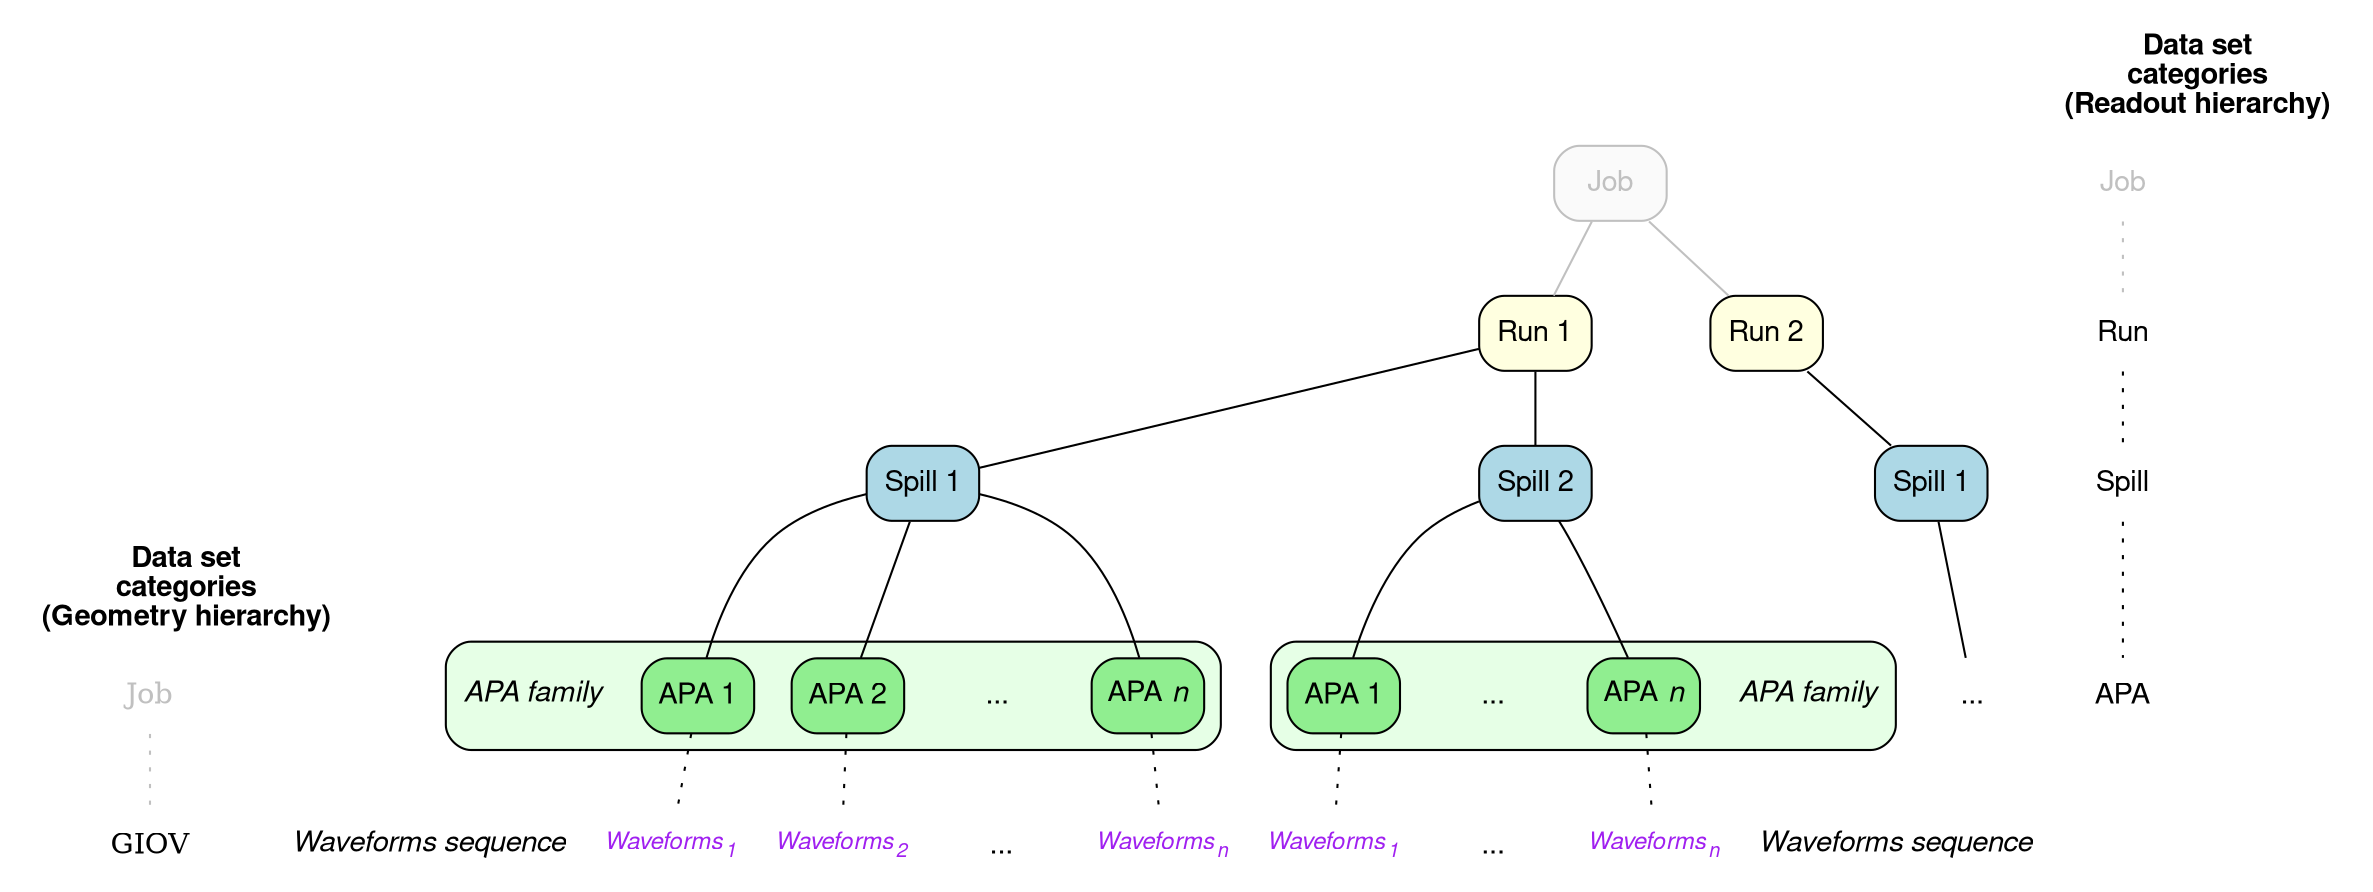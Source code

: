 digraph {
  fontname="Helvetica,Arial"
  edge [arrowhead="none"]
  node [shape="plaintext" style="rounded" margin="0"]

  // cluster_giov_categories at the top for leftmost placement
  subgraph cluster_giov_categories {
     label=<<b>Data set<br/>categories<br/>(Geometry hierarchy)</b>>
     color=none
     job_category_2 [label=<Job> fontcolor="gray"]
     giov_category [label=<GIOV>]
     job_category_2 -> giov_category [style="dotted" color="gray"]
  }

  node [shape="plaintext" fontname="Helvetica,Arial"]
  node [shape="box" style="filled,rounded"]
  job [label=<Job> fillcolor="gray98" fontcolor="gray" color="gray"]
  run1 [label=<Run 1> fillcolor="lightyellow"]
  run2 [label=<Run 2> fillcolor="lightyellow"]
  spill1 [label=<Spill 1> fillcolor="lightblue"]
  spill2 [label=<Spill 2> fillcolor="lightblue"]
  spill3 [label=<Spill 1> fillcolor="lightblue"]
  apa3 [label="..." shape="plaintext" margin=0 style="rounded"]
  job -> {run1 run2} [color=gray]
  run1 -> {spill1 spill2}
  run2 -> spill3
  spill3 -> apa3

  node [style="rounded,filled" fillcolor="lightgreen"]
  subgraph cluster_apa_family_1 {
     style="filled,rounded"
     fillcolor="#e6ffe6"
     family_label_1 [label=<<i>APA family</i>> shape="plaintext" margin=0 style="rounded"]
     apa11 [label=<APA 1>]
     apa12 [label=<APA 2>]
     apa1Dots [label="..." shape="plaintext" margin=0 style="rounded"]
     apa1N [label=<APA <i>n</i>>]
  }
  spill1 -> family_label_1 [style=invis]
  spill1 -> apa11
  spill1 -> apa12
  spill1 -> apa1Dots [style=invis]
  spill1 -> apa1N

  subgraph cluster_apa_family_2 {
     style="filled,rounded"
     fillcolor="#e6ffe6"
     apa21 [label=<APA 1>]
     apa2Dots [label="..." shape="plaintext" margin=0 style="rounded"]
     apa2N [label=<APA <i>n</i>>]
     family_label_2 [label=<<i>APA family</i>> shape="plaintext" margin=0 style="rounded"]
  }
  spill2 -> apa21
  spill2 -> apa2Dots [style=invis]
  spill2 -> apa2N
  spill2 -> family_label_2 [style=invis]

  // Waveform clusters with explicit margin and border
  node [shape="plaintext" style="rounded" margin="0"]
  subgraph cluster_product_sequence_1 {
     style="filled,rounded"
     fillcolor="#eee2ee"
     sequence_label_1 [label=<<i>Waveforms sequence</i>> shape="plaintext" margin=0 style="rounded" fontname="Helvetica,Arial"]
     t11 [label=<<i>Waveforms<sub>1</sub></i>> fontsize=11.5 fontcolor="purple"]
     t12 [label=<<i>Waveforms<sub>2</sub></i>> fontsize=11.5 fontcolor="purple"]
     t1Dots [label="..." shape="plaintext" margin=0 style="rounded" fontname="Helvetica,Arial"]
     t1N [label=<<i>Waveforms<sub>n</sub></i>> fontsize=11.5 fontcolor="purple"]
  }
  edge [style=dotted]
  family_label_1 -> sequence_label_1 [style=invis]
  apa11 -> t11
  apa12 -> t12
  apa1Dots -> t1Dots [style=invis]
  apa1N -> t1N

  subgraph cluster_product_sequence_2 {
     style="filled,rounded"
     fillcolor="#eee2ee"
	 sequence_label_2 [label=<<i>Waveforms sequence</i>> shape="plaintext" margin=0 style="rounded" fontname="Helvetica,Arial"]
	 t21 [label=<<i>Waveforms<sub>1</sub></i>> fontsize=11.5 fontcolor="purple"]
     t2Dots [label="..." shape="plaintext" margin=0 style="rounded" fontname="Helvetica,Arial"]
     t2N [label=<<i>Waveforms<sub>n</sub></i>> fontsize=11.5 fontcolor="purple"]
  }

  subgraph cluster_readout_categories {
    label=<<b>Data set<br/>categories<br/>(Readout hierarchy)</b>>
    color=none
    job_category [label=<Job> fontcolor="gray"]
    run_category [label=<Run>]
    spill_category [label=<Spill>]
    apa_category [label=<APA>]
    job_category -> run_category [color="gray"]
    run_category -> spill_category -> apa_category
  }

  family_label_2 -> sequence_label_2 [style=invis]
  apa21 -> t21
  apa2Dots -> t2Dots [style=invis]
  apa2N -> t2N

  // Constraints to place cluster_giov_categories at the far left
  giov_category -> sequence_label_1 [style=invis constraint=false]
  giov_category -> sequence_label_2 [style=invis constraint=false]
  {rank=same; sequence_label_1; t11; t12; t1Dots; t1N}
  {rank=same; sequence_label_2; t21; t2Dots; t2N}
  {rank=same; giov_category; sequence_label_1; sequence_label_2}
}